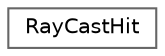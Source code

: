 digraph "Graphical Class Hierarchy"
{
 // LATEX_PDF_SIZE
  bgcolor="transparent";
  edge [fontname=Helvetica,fontsize=10,labelfontname=Helvetica,labelfontsize=10];
  node [fontname=Helvetica,fontsize=10,shape=box,height=0.2,width=0.4];
  rankdir="LR";
  Node0 [id="Node000000",label="RayCastHit",height=0.2,width=0.4,color="grey40", fillcolor="white", style="filled",URL="$d2/d63/structRayCastHit.html",tooltip="the result of a raycast"];
}
